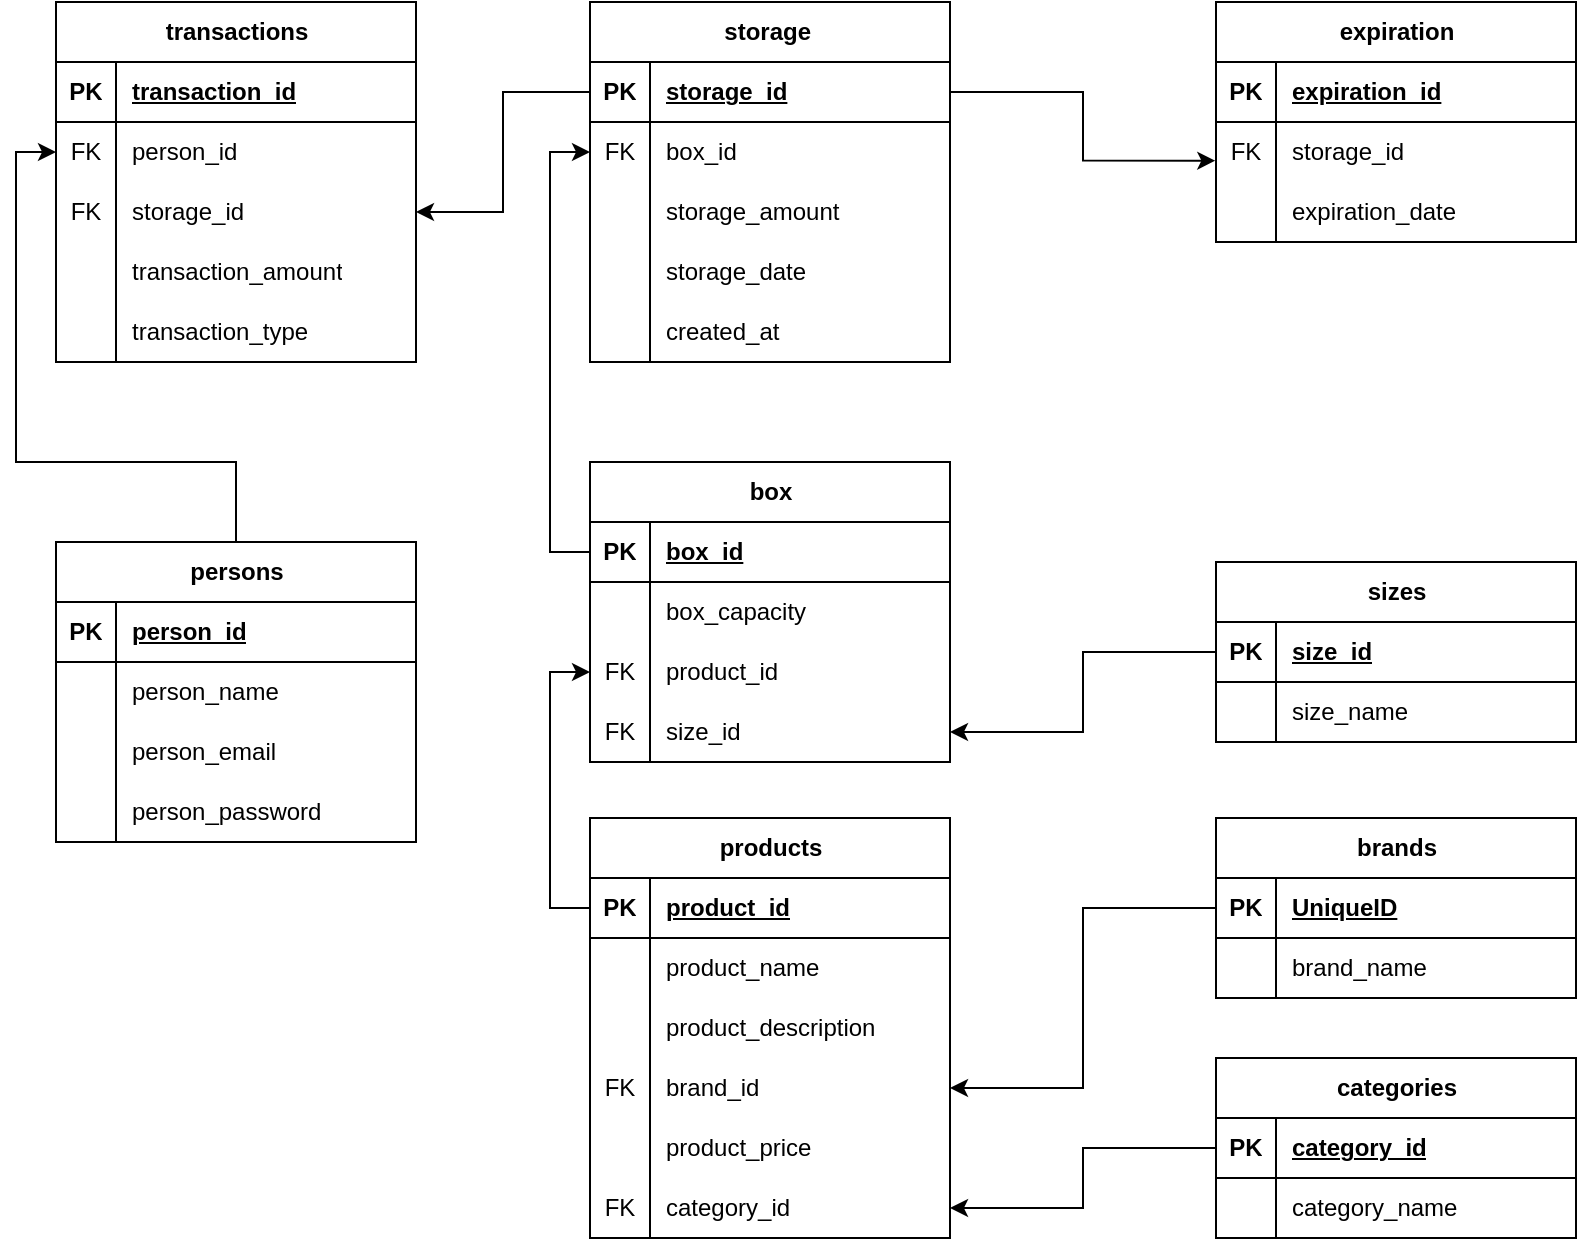<mxfile version="24.0.7" type="github">
  <diagram name="Página-1" id="2RkCh62Hb55HQ8pb5ptm">
    <mxGraphModel dx="1595" dy="574" grid="1" gridSize="10" guides="1" tooltips="1" connect="1" arrows="1" fold="1" page="1" pageScale="1" pageWidth="827" pageHeight="1169" math="0" shadow="0">
      <root>
        <mxCell id="0" />
        <mxCell id="1" parent="0" />
        <mxCell id="_8oEW56uMtpYh1oPq_D1-1" value="products" style="shape=table;startSize=30;container=1;collapsible=1;childLayout=tableLayout;fixedRows=1;rowLines=0;fontStyle=1;align=center;resizeLast=1;html=1;" vertex="1" parent="1">
          <mxGeometry x="647" y="408" width="180" height="210" as="geometry" />
        </mxCell>
        <mxCell id="_8oEW56uMtpYh1oPq_D1-2" value="" style="shape=tableRow;horizontal=0;startSize=0;swimlaneHead=0;swimlaneBody=0;fillColor=none;collapsible=0;dropTarget=0;points=[[0,0.5],[1,0.5]];portConstraint=eastwest;top=0;left=0;right=0;bottom=1;" vertex="1" parent="_8oEW56uMtpYh1oPq_D1-1">
          <mxGeometry y="30" width="180" height="30" as="geometry" />
        </mxCell>
        <mxCell id="_8oEW56uMtpYh1oPq_D1-3" value="PK" style="shape=partialRectangle;connectable=0;fillColor=none;top=0;left=0;bottom=0;right=0;fontStyle=1;overflow=hidden;whiteSpace=wrap;html=1;" vertex="1" parent="_8oEW56uMtpYh1oPq_D1-2">
          <mxGeometry width="30" height="30" as="geometry">
            <mxRectangle width="30" height="30" as="alternateBounds" />
          </mxGeometry>
        </mxCell>
        <mxCell id="_8oEW56uMtpYh1oPq_D1-4" value="product_id" style="shape=partialRectangle;connectable=0;fillColor=none;top=0;left=0;bottom=0;right=0;align=left;spacingLeft=6;fontStyle=5;overflow=hidden;whiteSpace=wrap;html=1;" vertex="1" parent="_8oEW56uMtpYh1oPq_D1-2">
          <mxGeometry x="30" width="150" height="30" as="geometry">
            <mxRectangle width="150" height="30" as="alternateBounds" />
          </mxGeometry>
        </mxCell>
        <mxCell id="_8oEW56uMtpYh1oPq_D1-5" value="" style="shape=tableRow;horizontal=0;startSize=0;swimlaneHead=0;swimlaneBody=0;fillColor=none;collapsible=0;dropTarget=0;points=[[0,0.5],[1,0.5]];portConstraint=eastwest;top=0;left=0;right=0;bottom=0;" vertex="1" parent="_8oEW56uMtpYh1oPq_D1-1">
          <mxGeometry y="60" width="180" height="30" as="geometry" />
        </mxCell>
        <mxCell id="_8oEW56uMtpYh1oPq_D1-6" value="" style="shape=partialRectangle;connectable=0;fillColor=none;top=0;left=0;bottom=0;right=0;editable=1;overflow=hidden;whiteSpace=wrap;html=1;" vertex="1" parent="_8oEW56uMtpYh1oPq_D1-5">
          <mxGeometry width="30" height="30" as="geometry">
            <mxRectangle width="30" height="30" as="alternateBounds" />
          </mxGeometry>
        </mxCell>
        <mxCell id="_8oEW56uMtpYh1oPq_D1-7" value="product_name" style="shape=partialRectangle;connectable=0;fillColor=none;top=0;left=0;bottom=0;right=0;align=left;spacingLeft=6;overflow=hidden;whiteSpace=wrap;html=1;" vertex="1" parent="_8oEW56uMtpYh1oPq_D1-5">
          <mxGeometry x="30" width="150" height="30" as="geometry">
            <mxRectangle width="150" height="30" as="alternateBounds" />
          </mxGeometry>
        </mxCell>
        <mxCell id="_8oEW56uMtpYh1oPq_D1-8" value="" style="shape=tableRow;horizontal=0;startSize=0;swimlaneHead=0;swimlaneBody=0;fillColor=none;collapsible=0;dropTarget=0;points=[[0,0.5],[1,0.5]];portConstraint=eastwest;top=0;left=0;right=0;bottom=0;" vertex="1" parent="_8oEW56uMtpYh1oPq_D1-1">
          <mxGeometry y="90" width="180" height="30" as="geometry" />
        </mxCell>
        <mxCell id="_8oEW56uMtpYh1oPq_D1-9" value="" style="shape=partialRectangle;connectable=0;fillColor=none;top=0;left=0;bottom=0;right=0;editable=1;overflow=hidden;whiteSpace=wrap;html=1;" vertex="1" parent="_8oEW56uMtpYh1oPq_D1-8">
          <mxGeometry width="30" height="30" as="geometry">
            <mxRectangle width="30" height="30" as="alternateBounds" />
          </mxGeometry>
        </mxCell>
        <mxCell id="_8oEW56uMtpYh1oPq_D1-10" value="product_description" style="shape=partialRectangle;connectable=0;fillColor=none;top=0;left=0;bottom=0;right=0;align=left;spacingLeft=6;overflow=hidden;whiteSpace=wrap;html=1;" vertex="1" parent="_8oEW56uMtpYh1oPq_D1-8">
          <mxGeometry x="30" width="150" height="30" as="geometry">
            <mxRectangle width="150" height="30" as="alternateBounds" />
          </mxGeometry>
        </mxCell>
        <mxCell id="_8oEW56uMtpYh1oPq_D1-11" value="" style="shape=tableRow;horizontal=0;startSize=0;swimlaneHead=0;swimlaneBody=0;fillColor=none;collapsible=0;dropTarget=0;points=[[0,0.5],[1,0.5]];portConstraint=eastwest;top=0;left=0;right=0;bottom=0;" vertex="1" parent="_8oEW56uMtpYh1oPq_D1-1">
          <mxGeometry y="120" width="180" height="30" as="geometry" />
        </mxCell>
        <mxCell id="_8oEW56uMtpYh1oPq_D1-12" value="FK" style="shape=partialRectangle;connectable=0;fillColor=none;top=0;left=0;bottom=0;right=0;editable=1;overflow=hidden;whiteSpace=wrap;html=1;" vertex="1" parent="_8oEW56uMtpYh1oPq_D1-11">
          <mxGeometry width="30" height="30" as="geometry">
            <mxRectangle width="30" height="30" as="alternateBounds" />
          </mxGeometry>
        </mxCell>
        <mxCell id="_8oEW56uMtpYh1oPq_D1-13" value="brand_id" style="shape=partialRectangle;connectable=0;fillColor=none;top=0;left=0;bottom=0;right=0;align=left;spacingLeft=6;overflow=hidden;whiteSpace=wrap;html=1;" vertex="1" parent="_8oEW56uMtpYh1oPq_D1-11">
          <mxGeometry x="30" width="150" height="30" as="geometry">
            <mxRectangle width="150" height="30" as="alternateBounds" />
          </mxGeometry>
        </mxCell>
        <mxCell id="_8oEW56uMtpYh1oPq_D1-101" value="" style="shape=tableRow;horizontal=0;startSize=0;swimlaneHead=0;swimlaneBody=0;fillColor=none;collapsible=0;dropTarget=0;points=[[0,0.5],[1,0.5]];portConstraint=eastwest;top=0;left=0;right=0;bottom=0;" vertex="1" parent="_8oEW56uMtpYh1oPq_D1-1">
          <mxGeometry y="150" width="180" height="30" as="geometry" />
        </mxCell>
        <mxCell id="_8oEW56uMtpYh1oPq_D1-102" value="" style="shape=partialRectangle;connectable=0;fillColor=none;top=0;left=0;bottom=0;right=0;editable=1;overflow=hidden;whiteSpace=wrap;html=1;" vertex="1" parent="_8oEW56uMtpYh1oPq_D1-101">
          <mxGeometry width="30" height="30" as="geometry">
            <mxRectangle width="30" height="30" as="alternateBounds" />
          </mxGeometry>
        </mxCell>
        <mxCell id="_8oEW56uMtpYh1oPq_D1-103" value="product_price" style="shape=partialRectangle;connectable=0;fillColor=none;top=0;left=0;bottom=0;right=0;align=left;spacingLeft=6;overflow=hidden;whiteSpace=wrap;html=1;" vertex="1" parent="_8oEW56uMtpYh1oPq_D1-101">
          <mxGeometry x="30" width="150" height="30" as="geometry">
            <mxRectangle width="150" height="30" as="alternateBounds" />
          </mxGeometry>
        </mxCell>
        <mxCell id="_8oEW56uMtpYh1oPq_D1-107" value="" style="shape=tableRow;horizontal=0;startSize=0;swimlaneHead=0;swimlaneBody=0;fillColor=none;collapsible=0;dropTarget=0;points=[[0,0.5],[1,0.5]];portConstraint=eastwest;top=0;left=0;right=0;bottom=0;" vertex="1" parent="_8oEW56uMtpYh1oPq_D1-1">
          <mxGeometry y="180" width="180" height="30" as="geometry" />
        </mxCell>
        <mxCell id="_8oEW56uMtpYh1oPq_D1-108" value="FK" style="shape=partialRectangle;connectable=0;fillColor=none;top=0;left=0;bottom=0;right=0;editable=1;overflow=hidden;whiteSpace=wrap;html=1;" vertex="1" parent="_8oEW56uMtpYh1oPq_D1-107">
          <mxGeometry width="30" height="30" as="geometry">
            <mxRectangle width="30" height="30" as="alternateBounds" />
          </mxGeometry>
        </mxCell>
        <mxCell id="_8oEW56uMtpYh1oPq_D1-109" value="category_id" style="shape=partialRectangle;connectable=0;fillColor=none;top=0;left=0;bottom=0;right=0;align=left;spacingLeft=6;overflow=hidden;whiteSpace=wrap;html=1;" vertex="1" parent="_8oEW56uMtpYh1oPq_D1-107">
          <mxGeometry x="30" width="150" height="30" as="geometry">
            <mxRectangle width="150" height="30" as="alternateBounds" />
          </mxGeometry>
        </mxCell>
        <mxCell id="_8oEW56uMtpYh1oPq_D1-14" value="storage&amp;nbsp;" style="shape=table;startSize=30;container=1;collapsible=1;childLayout=tableLayout;fixedRows=1;rowLines=0;fontStyle=1;align=center;resizeLast=1;html=1;" vertex="1" parent="1">
          <mxGeometry x="647" width="180" height="180" as="geometry" />
        </mxCell>
        <mxCell id="_8oEW56uMtpYh1oPq_D1-15" value="" style="shape=tableRow;horizontal=0;startSize=0;swimlaneHead=0;swimlaneBody=0;fillColor=none;collapsible=0;dropTarget=0;points=[[0,0.5],[1,0.5]];portConstraint=eastwest;top=0;left=0;right=0;bottom=1;" vertex="1" parent="_8oEW56uMtpYh1oPq_D1-14">
          <mxGeometry y="30" width="180" height="30" as="geometry" />
        </mxCell>
        <mxCell id="_8oEW56uMtpYh1oPq_D1-16" value="PK" style="shape=partialRectangle;connectable=0;fillColor=none;top=0;left=0;bottom=0;right=0;fontStyle=1;overflow=hidden;whiteSpace=wrap;html=1;" vertex="1" parent="_8oEW56uMtpYh1oPq_D1-15">
          <mxGeometry width="30" height="30" as="geometry">
            <mxRectangle width="30" height="30" as="alternateBounds" />
          </mxGeometry>
        </mxCell>
        <mxCell id="_8oEW56uMtpYh1oPq_D1-17" value="storage_id" style="shape=partialRectangle;connectable=0;fillColor=none;top=0;left=0;bottom=0;right=0;align=left;spacingLeft=6;fontStyle=5;overflow=hidden;whiteSpace=wrap;html=1;" vertex="1" parent="_8oEW56uMtpYh1oPq_D1-15">
          <mxGeometry x="30" width="150" height="30" as="geometry">
            <mxRectangle width="150" height="30" as="alternateBounds" />
          </mxGeometry>
        </mxCell>
        <mxCell id="_8oEW56uMtpYh1oPq_D1-18" value="" style="shape=tableRow;horizontal=0;startSize=0;swimlaneHead=0;swimlaneBody=0;fillColor=none;collapsible=0;dropTarget=0;points=[[0,0.5],[1,0.5]];portConstraint=eastwest;top=0;left=0;right=0;bottom=0;" vertex="1" parent="_8oEW56uMtpYh1oPq_D1-14">
          <mxGeometry y="60" width="180" height="30" as="geometry" />
        </mxCell>
        <mxCell id="_8oEW56uMtpYh1oPq_D1-19" value="FK" style="shape=partialRectangle;connectable=0;fillColor=none;top=0;left=0;bottom=0;right=0;editable=1;overflow=hidden;whiteSpace=wrap;html=1;" vertex="1" parent="_8oEW56uMtpYh1oPq_D1-18">
          <mxGeometry width="30" height="30" as="geometry">
            <mxRectangle width="30" height="30" as="alternateBounds" />
          </mxGeometry>
        </mxCell>
        <mxCell id="_8oEW56uMtpYh1oPq_D1-20" value="box_id" style="shape=partialRectangle;connectable=0;fillColor=none;top=0;left=0;bottom=0;right=0;align=left;spacingLeft=6;overflow=hidden;whiteSpace=wrap;html=1;" vertex="1" parent="_8oEW56uMtpYh1oPq_D1-18">
          <mxGeometry x="30" width="150" height="30" as="geometry">
            <mxRectangle width="150" height="30" as="alternateBounds" />
          </mxGeometry>
        </mxCell>
        <mxCell id="_8oEW56uMtpYh1oPq_D1-21" value="" style="shape=tableRow;horizontal=0;startSize=0;swimlaneHead=0;swimlaneBody=0;fillColor=none;collapsible=0;dropTarget=0;points=[[0,0.5],[1,0.5]];portConstraint=eastwest;top=0;left=0;right=0;bottom=0;" vertex="1" parent="_8oEW56uMtpYh1oPq_D1-14">
          <mxGeometry y="90" width="180" height="30" as="geometry" />
        </mxCell>
        <mxCell id="_8oEW56uMtpYh1oPq_D1-22" value="" style="shape=partialRectangle;connectable=0;fillColor=none;top=0;left=0;bottom=0;right=0;editable=1;overflow=hidden;whiteSpace=wrap;html=1;" vertex="1" parent="_8oEW56uMtpYh1oPq_D1-21">
          <mxGeometry width="30" height="30" as="geometry">
            <mxRectangle width="30" height="30" as="alternateBounds" />
          </mxGeometry>
        </mxCell>
        <mxCell id="_8oEW56uMtpYh1oPq_D1-23" value="storage_amount" style="shape=partialRectangle;connectable=0;fillColor=none;top=0;left=0;bottom=0;right=0;align=left;spacingLeft=6;overflow=hidden;whiteSpace=wrap;html=1;" vertex="1" parent="_8oEW56uMtpYh1oPq_D1-21">
          <mxGeometry x="30" width="150" height="30" as="geometry">
            <mxRectangle width="150" height="30" as="alternateBounds" />
          </mxGeometry>
        </mxCell>
        <mxCell id="_8oEW56uMtpYh1oPq_D1-164" value="" style="shape=tableRow;horizontal=0;startSize=0;swimlaneHead=0;swimlaneBody=0;fillColor=none;collapsible=0;dropTarget=0;points=[[0,0.5],[1,0.5]];portConstraint=eastwest;top=0;left=0;right=0;bottom=0;" vertex="1" parent="_8oEW56uMtpYh1oPq_D1-14">
          <mxGeometry y="120" width="180" height="30" as="geometry" />
        </mxCell>
        <mxCell id="_8oEW56uMtpYh1oPq_D1-165" value="" style="shape=partialRectangle;connectable=0;fillColor=none;top=0;left=0;bottom=0;right=0;editable=1;overflow=hidden;whiteSpace=wrap;html=1;" vertex="1" parent="_8oEW56uMtpYh1oPq_D1-164">
          <mxGeometry width="30" height="30" as="geometry">
            <mxRectangle width="30" height="30" as="alternateBounds" />
          </mxGeometry>
        </mxCell>
        <mxCell id="_8oEW56uMtpYh1oPq_D1-166" value="storage_date" style="shape=partialRectangle;connectable=0;fillColor=none;top=0;left=0;bottom=0;right=0;align=left;spacingLeft=6;overflow=hidden;whiteSpace=wrap;html=1;" vertex="1" parent="_8oEW56uMtpYh1oPq_D1-164">
          <mxGeometry x="30" width="150" height="30" as="geometry">
            <mxRectangle width="150" height="30" as="alternateBounds" />
          </mxGeometry>
        </mxCell>
        <mxCell id="_8oEW56uMtpYh1oPq_D1-167" value="" style="shape=tableRow;horizontal=0;startSize=0;swimlaneHead=0;swimlaneBody=0;fillColor=none;collapsible=0;dropTarget=0;points=[[0,0.5],[1,0.5]];portConstraint=eastwest;top=0;left=0;right=0;bottom=0;" vertex="1" parent="_8oEW56uMtpYh1oPq_D1-14">
          <mxGeometry y="150" width="180" height="30" as="geometry" />
        </mxCell>
        <mxCell id="_8oEW56uMtpYh1oPq_D1-168" value="" style="shape=partialRectangle;connectable=0;fillColor=none;top=0;left=0;bottom=0;right=0;editable=1;overflow=hidden;whiteSpace=wrap;html=1;" vertex="1" parent="_8oEW56uMtpYh1oPq_D1-167">
          <mxGeometry width="30" height="30" as="geometry">
            <mxRectangle width="30" height="30" as="alternateBounds" />
          </mxGeometry>
        </mxCell>
        <mxCell id="_8oEW56uMtpYh1oPq_D1-169" value="created_at" style="shape=partialRectangle;connectable=0;fillColor=none;top=0;left=0;bottom=0;right=0;align=left;spacingLeft=6;overflow=hidden;whiteSpace=wrap;html=1;" vertex="1" parent="_8oEW56uMtpYh1oPq_D1-167">
          <mxGeometry x="30" width="150" height="30" as="geometry">
            <mxRectangle width="150" height="30" as="alternateBounds" />
          </mxGeometry>
        </mxCell>
        <mxCell id="_8oEW56uMtpYh1oPq_D1-41" value="transactions" style="shape=table;startSize=30;container=1;collapsible=1;childLayout=tableLayout;fixedRows=1;rowLines=0;fontStyle=1;align=center;resizeLast=1;html=1;" vertex="1" parent="1">
          <mxGeometry x="380" width="180" height="180" as="geometry" />
        </mxCell>
        <mxCell id="_8oEW56uMtpYh1oPq_D1-42" value="" style="shape=tableRow;horizontal=0;startSize=0;swimlaneHead=0;swimlaneBody=0;fillColor=none;collapsible=0;dropTarget=0;points=[[0,0.5],[1,0.5]];portConstraint=eastwest;top=0;left=0;right=0;bottom=1;" vertex="1" parent="_8oEW56uMtpYh1oPq_D1-41">
          <mxGeometry y="30" width="180" height="30" as="geometry" />
        </mxCell>
        <mxCell id="_8oEW56uMtpYh1oPq_D1-43" value="PK" style="shape=partialRectangle;connectable=0;fillColor=none;top=0;left=0;bottom=0;right=0;fontStyle=1;overflow=hidden;whiteSpace=wrap;html=1;" vertex="1" parent="_8oEW56uMtpYh1oPq_D1-42">
          <mxGeometry width="30" height="30" as="geometry">
            <mxRectangle width="30" height="30" as="alternateBounds" />
          </mxGeometry>
        </mxCell>
        <mxCell id="_8oEW56uMtpYh1oPq_D1-44" value="transaction_id" style="shape=partialRectangle;connectable=0;fillColor=none;top=0;left=0;bottom=0;right=0;align=left;spacingLeft=6;fontStyle=5;overflow=hidden;whiteSpace=wrap;html=1;" vertex="1" parent="_8oEW56uMtpYh1oPq_D1-42">
          <mxGeometry x="30" width="150" height="30" as="geometry">
            <mxRectangle width="150" height="30" as="alternateBounds" />
          </mxGeometry>
        </mxCell>
        <mxCell id="_8oEW56uMtpYh1oPq_D1-45" value="" style="shape=tableRow;horizontal=0;startSize=0;swimlaneHead=0;swimlaneBody=0;fillColor=none;collapsible=0;dropTarget=0;points=[[0,0.5],[1,0.5]];portConstraint=eastwest;top=0;left=0;right=0;bottom=0;" vertex="1" parent="_8oEW56uMtpYh1oPq_D1-41">
          <mxGeometry y="60" width="180" height="30" as="geometry" />
        </mxCell>
        <mxCell id="_8oEW56uMtpYh1oPq_D1-46" value="FK" style="shape=partialRectangle;connectable=0;fillColor=none;top=0;left=0;bottom=0;right=0;editable=1;overflow=hidden;whiteSpace=wrap;html=1;" vertex="1" parent="_8oEW56uMtpYh1oPq_D1-45">
          <mxGeometry width="30" height="30" as="geometry">
            <mxRectangle width="30" height="30" as="alternateBounds" />
          </mxGeometry>
        </mxCell>
        <mxCell id="_8oEW56uMtpYh1oPq_D1-47" value="person_id" style="shape=partialRectangle;connectable=0;fillColor=none;top=0;left=0;bottom=0;right=0;align=left;spacingLeft=6;overflow=hidden;whiteSpace=wrap;html=1;" vertex="1" parent="_8oEW56uMtpYh1oPq_D1-45">
          <mxGeometry x="30" width="150" height="30" as="geometry">
            <mxRectangle width="150" height="30" as="alternateBounds" />
          </mxGeometry>
        </mxCell>
        <mxCell id="_8oEW56uMtpYh1oPq_D1-48" value="" style="shape=tableRow;horizontal=0;startSize=0;swimlaneHead=0;swimlaneBody=0;fillColor=none;collapsible=0;dropTarget=0;points=[[0,0.5],[1,0.5]];portConstraint=eastwest;top=0;left=0;right=0;bottom=0;" vertex="1" parent="_8oEW56uMtpYh1oPq_D1-41">
          <mxGeometry y="90" width="180" height="30" as="geometry" />
        </mxCell>
        <mxCell id="_8oEW56uMtpYh1oPq_D1-49" value="FK" style="shape=partialRectangle;connectable=0;fillColor=none;top=0;left=0;bottom=0;right=0;editable=1;overflow=hidden;whiteSpace=wrap;html=1;" vertex="1" parent="_8oEW56uMtpYh1oPq_D1-48">
          <mxGeometry width="30" height="30" as="geometry">
            <mxRectangle width="30" height="30" as="alternateBounds" />
          </mxGeometry>
        </mxCell>
        <mxCell id="_8oEW56uMtpYh1oPq_D1-50" value="storage_id" style="shape=partialRectangle;connectable=0;fillColor=none;top=0;left=0;bottom=0;right=0;align=left;spacingLeft=6;overflow=hidden;whiteSpace=wrap;html=1;" vertex="1" parent="_8oEW56uMtpYh1oPq_D1-48">
          <mxGeometry x="30" width="150" height="30" as="geometry">
            <mxRectangle width="150" height="30" as="alternateBounds" />
          </mxGeometry>
        </mxCell>
        <mxCell id="_8oEW56uMtpYh1oPq_D1-158" value="" style="shape=tableRow;horizontal=0;startSize=0;swimlaneHead=0;swimlaneBody=0;fillColor=none;collapsible=0;dropTarget=0;points=[[0,0.5],[1,0.5]];portConstraint=eastwest;top=0;left=0;right=0;bottom=0;" vertex="1" parent="_8oEW56uMtpYh1oPq_D1-41">
          <mxGeometry y="120" width="180" height="30" as="geometry" />
        </mxCell>
        <mxCell id="_8oEW56uMtpYh1oPq_D1-159" value="" style="shape=partialRectangle;connectable=0;fillColor=none;top=0;left=0;bottom=0;right=0;editable=1;overflow=hidden;whiteSpace=wrap;html=1;" vertex="1" parent="_8oEW56uMtpYh1oPq_D1-158">
          <mxGeometry width="30" height="30" as="geometry">
            <mxRectangle width="30" height="30" as="alternateBounds" />
          </mxGeometry>
        </mxCell>
        <mxCell id="_8oEW56uMtpYh1oPq_D1-160" value="transaction_amount" style="shape=partialRectangle;connectable=0;fillColor=none;top=0;left=0;bottom=0;right=0;align=left;spacingLeft=6;overflow=hidden;whiteSpace=wrap;html=1;" vertex="1" parent="_8oEW56uMtpYh1oPq_D1-158">
          <mxGeometry x="30" width="150" height="30" as="geometry">
            <mxRectangle width="150" height="30" as="alternateBounds" />
          </mxGeometry>
        </mxCell>
        <mxCell id="_8oEW56uMtpYh1oPq_D1-161" value="" style="shape=tableRow;horizontal=0;startSize=0;swimlaneHead=0;swimlaneBody=0;fillColor=none;collapsible=0;dropTarget=0;points=[[0,0.5],[1,0.5]];portConstraint=eastwest;top=0;left=0;right=0;bottom=0;" vertex="1" parent="_8oEW56uMtpYh1oPq_D1-41">
          <mxGeometry y="150" width="180" height="30" as="geometry" />
        </mxCell>
        <mxCell id="_8oEW56uMtpYh1oPq_D1-162" value="" style="shape=partialRectangle;connectable=0;fillColor=none;top=0;left=0;bottom=0;right=0;editable=1;overflow=hidden;whiteSpace=wrap;html=1;" vertex="1" parent="_8oEW56uMtpYh1oPq_D1-161">
          <mxGeometry width="30" height="30" as="geometry">
            <mxRectangle width="30" height="30" as="alternateBounds" />
          </mxGeometry>
        </mxCell>
        <mxCell id="_8oEW56uMtpYh1oPq_D1-163" value="transaction_type" style="shape=partialRectangle;connectable=0;fillColor=none;top=0;left=0;bottom=0;right=0;align=left;spacingLeft=6;overflow=hidden;whiteSpace=wrap;html=1;" vertex="1" parent="_8oEW56uMtpYh1oPq_D1-161">
          <mxGeometry x="30" width="150" height="30" as="geometry">
            <mxRectangle width="150" height="30" as="alternateBounds" />
          </mxGeometry>
        </mxCell>
        <mxCell id="_8oEW56uMtpYh1oPq_D1-68" style="edgeStyle=orthogonalEdgeStyle;rounded=0;orthogonalLoop=1;jettySize=auto;html=1;entryX=0;entryY=0.5;entryDx=0;entryDy=0;" edge="1" parent="1" source="_8oEW56uMtpYh1oPq_D1-55" target="_8oEW56uMtpYh1oPq_D1-45">
          <mxGeometry relative="1" as="geometry">
            <Array as="points">
              <mxPoint x="470" y="230" />
              <mxPoint x="360" y="230" />
              <mxPoint x="360" y="75" />
            </Array>
          </mxGeometry>
        </mxCell>
        <mxCell id="_8oEW56uMtpYh1oPq_D1-55" value="persons" style="shape=table;startSize=30;container=1;collapsible=1;childLayout=tableLayout;fixedRows=1;rowLines=0;fontStyle=1;align=center;resizeLast=1;html=1;" vertex="1" parent="1">
          <mxGeometry x="380" y="270" width="180" height="150" as="geometry" />
        </mxCell>
        <mxCell id="_8oEW56uMtpYh1oPq_D1-56" value="" style="shape=tableRow;horizontal=0;startSize=0;swimlaneHead=0;swimlaneBody=0;fillColor=none;collapsible=0;dropTarget=0;points=[[0,0.5],[1,0.5]];portConstraint=eastwest;top=0;left=0;right=0;bottom=1;" vertex="1" parent="_8oEW56uMtpYh1oPq_D1-55">
          <mxGeometry y="30" width="180" height="30" as="geometry" />
        </mxCell>
        <mxCell id="_8oEW56uMtpYh1oPq_D1-57" value="PK" style="shape=partialRectangle;connectable=0;fillColor=none;top=0;left=0;bottom=0;right=0;fontStyle=1;overflow=hidden;whiteSpace=wrap;html=1;" vertex="1" parent="_8oEW56uMtpYh1oPq_D1-56">
          <mxGeometry width="30" height="30" as="geometry">
            <mxRectangle width="30" height="30" as="alternateBounds" />
          </mxGeometry>
        </mxCell>
        <mxCell id="_8oEW56uMtpYh1oPq_D1-58" value="person_id" style="shape=partialRectangle;connectable=0;fillColor=none;top=0;left=0;bottom=0;right=0;align=left;spacingLeft=6;fontStyle=5;overflow=hidden;whiteSpace=wrap;html=1;" vertex="1" parent="_8oEW56uMtpYh1oPq_D1-56">
          <mxGeometry x="30" width="150" height="30" as="geometry">
            <mxRectangle width="150" height="30" as="alternateBounds" />
          </mxGeometry>
        </mxCell>
        <mxCell id="_8oEW56uMtpYh1oPq_D1-59" value="" style="shape=tableRow;horizontal=0;startSize=0;swimlaneHead=0;swimlaneBody=0;fillColor=none;collapsible=0;dropTarget=0;points=[[0,0.5],[1,0.5]];portConstraint=eastwest;top=0;left=0;right=0;bottom=0;" vertex="1" parent="_8oEW56uMtpYh1oPq_D1-55">
          <mxGeometry y="60" width="180" height="30" as="geometry" />
        </mxCell>
        <mxCell id="_8oEW56uMtpYh1oPq_D1-60" value="" style="shape=partialRectangle;connectable=0;fillColor=none;top=0;left=0;bottom=0;right=0;editable=1;overflow=hidden;whiteSpace=wrap;html=1;" vertex="1" parent="_8oEW56uMtpYh1oPq_D1-59">
          <mxGeometry width="30" height="30" as="geometry">
            <mxRectangle width="30" height="30" as="alternateBounds" />
          </mxGeometry>
        </mxCell>
        <mxCell id="_8oEW56uMtpYh1oPq_D1-61" value="person_name" style="shape=partialRectangle;connectable=0;fillColor=none;top=0;left=0;bottom=0;right=0;align=left;spacingLeft=6;overflow=hidden;whiteSpace=wrap;html=1;" vertex="1" parent="_8oEW56uMtpYh1oPq_D1-59">
          <mxGeometry x="30" width="150" height="30" as="geometry">
            <mxRectangle width="150" height="30" as="alternateBounds" />
          </mxGeometry>
        </mxCell>
        <mxCell id="_8oEW56uMtpYh1oPq_D1-62" value="" style="shape=tableRow;horizontal=0;startSize=0;swimlaneHead=0;swimlaneBody=0;fillColor=none;collapsible=0;dropTarget=0;points=[[0,0.5],[1,0.5]];portConstraint=eastwest;top=0;left=0;right=0;bottom=0;" vertex="1" parent="_8oEW56uMtpYh1oPq_D1-55">
          <mxGeometry y="90" width="180" height="30" as="geometry" />
        </mxCell>
        <mxCell id="_8oEW56uMtpYh1oPq_D1-63" value="" style="shape=partialRectangle;connectable=0;fillColor=none;top=0;left=0;bottom=0;right=0;editable=1;overflow=hidden;whiteSpace=wrap;html=1;" vertex="1" parent="_8oEW56uMtpYh1oPq_D1-62">
          <mxGeometry width="30" height="30" as="geometry">
            <mxRectangle width="30" height="30" as="alternateBounds" />
          </mxGeometry>
        </mxCell>
        <mxCell id="_8oEW56uMtpYh1oPq_D1-64" value="person_email" style="shape=partialRectangle;connectable=0;fillColor=none;top=0;left=0;bottom=0;right=0;align=left;spacingLeft=6;overflow=hidden;whiteSpace=wrap;html=1;" vertex="1" parent="_8oEW56uMtpYh1oPq_D1-62">
          <mxGeometry x="30" width="150" height="30" as="geometry">
            <mxRectangle width="150" height="30" as="alternateBounds" />
          </mxGeometry>
        </mxCell>
        <mxCell id="_8oEW56uMtpYh1oPq_D1-65" value="" style="shape=tableRow;horizontal=0;startSize=0;swimlaneHead=0;swimlaneBody=0;fillColor=none;collapsible=0;dropTarget=0;points=[[0,0.5],[1,0.5]];portConstraint=eastwest;top=0;left=0;right=0;bottom=0;" vertex="1" parent="_8oEW56uMtpYh1oPq_D1-55">
          <mxGeometry y="120" width="180" height="30" as="geometry" />
        </mxCell>
        <mxCell id="_8oEW56uMtpYh1oPq_D1-66" value="" style="shape=partialRectangle;connectable=0;fillColor=none;top=0;left=0;bottom=0;right=0;editable=1;overflow=hidden;whiteSpace=wrap;html=1;" vertex="1" parent="_8oEW56uMtpYh1oPq_D1-65">
          <mxGeometry width="30" height="30" as="geometry">
            <mxRectangle width="30" height="30" as="alternateBounds" />
          </mxGeometry>
        </mxCell>
        <mxCell id="_8oEW56uMtpYh1oPq_D1-67" value="person_password" style="shape=partialRectangle;connectable=0;fillColor=none;top=0;left=0;bottom=0;right=0;align=left;spacingLeft=6;overflow=hidden;whiteSpace=wrap;html=1;" vertex="1" parent="_8oEW56uMtpYh1oPq_D1-65">
          <mxGeometry x="30" width="150" height="30" as="geometry">
            <mxRectangle width="150" height="30" as="alternateBounds" />
          </mxGeometry>
        </mxCell>
        <mxCell id="_8oEW56uMtpYh1oPq_D1-71" style="edgeStyle=orthogonalEdgeStyle;rounded=0;orthogonalLoop=1;jettySize=auto;html=1;" edge="1" parent="1" source="_8oEW56uMtpYh1oPq_D1-15" target="_8oEW56uMtpYh1oPq_D1-48">
          <mxGeometry relative="1" as="geometry" />
        </mxCell>
        <mxCell id="_8oEW56uMtpYh1oPq_D1-87" value="brands" style="shape=table;startSize=30;container=1;collapsible=1;childLayout=tableLayout;fixedRows=1;rowLines=0;fontStyle=1;align=center;resizeLast=1;html=1;" vertex="1" parent="1">
          <mxGeometry x="960" y="408" width="180" height="90" as="geometry" />
        </mxCell>
        <mxCell id="_8oEW56uMtpYh1oPq_D1-88" value="" style="shape=tableRow;horizontal=0;startSize=0;swimlaneHead=0;swimlaneBody=0;fillColor=none;collapsible=0;dropTarget=0;points=[[0,0.5],[1,0.5]];portConstraint=eastwest;top=0;left=0;right=0;bottom=1;" vertex="1" parent="_8oEW56uMtpYh1oPq_D1-87">
          <mxGeometry y="30" width="180" height="30" as="geometry" />
        </mxCell>
        <mxCell id="_8oEW56uMtpYh1oPq_D1-89" value="PK" style="shape=partialRectangle;connectable=0;fillColor=none;top=0;left=0;bottom=0;right=0;fontStyle=1;overflow=hidden;whiteSpace=wrap;html=1;" vertex="1" parent="_8oEW56uMtpYh1oPq_D1-88">
          <mxGeometry width="30" height="30" as="geometry">
            <mxRectangle width="30" height="30" as="alternateBounds" />
          </mxGeometry>
        </mxCell>
        <mxCell id="_8oEW56uMtpYh1oPq_D1-90" value="UniqueID" style="shape=partialRectangle;connectable=0;fillColor=none;top=0;left=0;bottom=0;right=0;align=left;spacingLeft=6;fontStyle=5;overflow=hidden;whiteSpace=wrap;html=1;" vertex="1" parent="_8oEW56uMtpYh1oPq_D1-88">
          <mxGeometry x="30" width="150" height="30" as="geometry">
            <mxRectangle width="150" height="30" as="alternateBounds" />
          </mxGeometry>
        </mxCell>
        <mxCell id="_8oEW56uMtpYh1oPq_D1-91" value="" style="shape=tableRow;horizontal=0;startSize=0;swimlaneHead=0;swimlaneBody=0;fillColor=none;collapsible=0;dropTarget=0;points=[[0,0.5],[1,0.5]];portConstraint=eastwest;top=0;left=0;right=0;bottom=0;" vertex="1" parent="_8oEW56uMtpYh1oPq_D1-87">
          <mxGeometry y="60" width="180" height="30" as="geometry" />
        </mxCell>
        <mxCell id="_8oEW56uMtpYh1oPq_D1-92" value="" style="shape=partialRectangle;connectable=0;fillColor=none;top=0;left=0;bottom=0;right=0;editable=1;overflow=hidden;whiteSpace=wrap;html=1;" vertex="1" parent="_8oEW56uMtpYh1oPq_D1-91">
          <mxGeometry width="30" height="30" as="geometry">
            <mxRectangle width="30" height="30" as="alternateBounds" />
          </mxGeometry>
        </mxCell>
        <mxCell id="_8oEW56uMtpYh1oPq_D1-93" value="brand_name" style="shape=partialRectangle;connectable=0;fillColor=none;top=0;left=0;bottom=0;right=0;align=left;spacingLeft=6;overflow=hidden;whiteSpace=wrap;html=1;" vertex="1" parent="_8oEW56uMtpYh1oPq_D1-91">
          <mxGeometry x="30" width="150" height="30" as="geometry">
            <mxRectangle width="150" height="30" as="alternateBounds" />
          </mxGeometry>
        </mxCell>
        <mxCell id="_8oEW56uMtpYh1oPq_D1-100" style="edgeStyle=orthogonalEdgeStyle;rounded=0;orthogonalLoop=1;jettySize=auto;html=1;" edge="1" parent="1" source="_8oEW56uMtpYh1oPq_D1-88" target="_8oEW56uMtpYh1oPq_D1-11">
          <mxGeometry relative="1" as="geometry" />
        </mxCell>
        <mxCell id="_8oEW56uMtpYh1oPq_D1-110" value="categories" style="shape=table;startSize=30;container=1;collapsible=1;childLayout=tableLayout;fixedRows=1;rowLines=0;fontStyle=1;align=center;resizeLast=1;html=1;" vertex="1" parent="1">
          <mxGeometry x="960" y="528" width="180" height="90" as="geometry" />
        </mxCell>
        <mxCell id="_8oEW56uMtpYh1oPq_D1-111" value="" style="shape=tableRow;horizontal=0;startSize=0;swimlaneHead=0;swimlaneBody=0;fillColor=none;collapsible=0;dropTarget=0;points=[[0,0.5],[1,0.5]];portConstraint=eastwest;top=0;left=0;right=0;bottom=1;" vertex="1" parent="_8oEW56uMtpYh1oPq_D1-110">
          <mxGeometry y="30" width="180" height="30" as="geometry" />
        </mxCell>
        <mxCell id="_8oEW56uMtpYh1oPq_D1-112" value="PK" style="shape=partialRectangle;connectable=0;fillColor=none;top=0;left=0;bottom=0;right=0;fontStyle=1;overflow=hidden;whiteSpace=wrap;html=1;" vertex="1" parent="_8oEW56uMtpYh1oPq_D1-111">
          <mxGeometry width="30" height="30" as="geometry">
            <mxRectangle width="30" height="30" as="alternateBounds" />
          </mxGeometry>
        </mxCell>
        <mxCell id="_8oEW56uMtpYh1oPq_D1-113" value="category_id" style="shape=partialRectangle;connectable=0;fillColor=none;top=0;left=0;bottom=0;right=0;align=left;spacingLeft=6;fontStyle=5;overflow=hidden;whiteSpace=wrap;html=1;" vertex="1" parent="_8oEW56uMtpYh1oPq_D1-111">
          <mxGeometry x="30" width="150" height="30" as="geometry">
            <mxRectangle width="150" height="30" as="alternateBounds" />
          </mxGeometry>
        </mxCell>
        <mxCell id="_8oEW56uMtpYh1oPq_D1-114" value="" style="shape=tableRow;horizontal=0;startSize=0;swimlaneHead=0;swimlaneBody=0;fillColor=none;collapsible=0;dropTarget=0;points=[[0,0.5],[1,0.5]];portConstraint=eastwest;top=0;left=0;right=0;bottom=0;" vertex="1" parent="_8oEW56uMtpYh1oPq_D1-110">
          <mxGeometry y="60" width="180" height="30" as="geometry" />
        </mxCell>
        <mxCell id="_8oEW56uMtpYh1oPq_D1-115" value="" style="shape=partialRectangle;connectable=0;fillColor=none;top=0;left=0;bottom=0;right=0;editable=1;overflow=hidden;whiteSpace=wrap;html=1;" vertex="1" parent="_8oEW56uMtpYh1oPq_D1-114">
          <mxGeometry width="30" height="30" as="geometry">
            <mxRectangle width="30" height="30" as="alternateBounds" />
          </mxGeometry>
        </mxCell>
        <mxCell id="_8oEW56uMtpYh1oPq_D1-116" value="category_name" style="shape=partialRectangle;connectable=0;fillColor=none;top=0;left=0;bottom=0;right=0;align=left;spacingLeft=6;overflow=hidden;whiteSpace=wrap;html=1;" vertex="1" parent="_8oEW56uMtpYh1oPq_D1-114">
          <mxGeometry x="30" width="150" height="30" as="geometry">
            <mxRectangle width="150" height="30" as="alternateBounds" />
          </mxGeometry>
        </mxCell>
        <mxCell id="_8oEW56uMtpYh1oPq_D1-123" style="edgeStyle=orthogonalEdgeStyle;rounded=0;orthogonalLoop=1;jettySize=auto;html=1;" edge="1" parent="1" source="_8oEW56uMtpYh1oPq_D1-111" target="_8oEW56uMtpYh1oPq_D1-107">
          <mxGeometry relative="1" as="geometry" />
        </mxCell>
        <mxCell id="_8oEW56uMtpYh1oPq_D1-197" style="edgeStyle=orthogonalEdgeStyle;rounded=0;orthogonalLoop=1;jettySize=auto;html=1;" edge="1" parent="1" source="_8oEW56uMtpYh1oPq_D1-127" target="_8oEW56uMtpYh1oPq_D1-193">
          <mxGeometry relative="1" as="geometry" />
        </mxCell>
        <mxCell id="_8oEW56uMtpYh1oPq_D1-127" value="sizes" style="shape=table;startSize=30;container=1;collapsible=1;childLayout=tableLayout;fixedRows=1;rowLines=0;fontStyle=1;align=center;resizeLast=1;html=1;" vertex="1" parent="1">
          <mxGeometry x="960" y="280" width="180" height="90" as="geometry" />
        </mxCell>
        <mxCell id="_8oEW56uMtpYh1oPq_D1-128" value="" style="shape=tableRow;horizontal=0;startSize=0;swimlaneHead=0;swimlaneBody=0;fillColor=none;collapsible=0;dropTarget=0;points=[[0,0.5],[1,0.5]];portConstraint=eastwest;top=0;left=0;right=0;bottom=1;" vertex="1" parent="_8oEW56uMtpYh1oPq_D1-127">
          <mxGeometry y="30" width="180" height="30" as="geometry" />
        </mxCell>
        <mxCell id="_8oEW56uMtpYh1oPq_D1-129" value="PK" style="shape=partialRectangle;connectable=0;fillColor=none;top=0;left=0;bottom=0;right=0;fontStyle=1;overflow=hidden;whiteSpace=wrap;html=1;" vertex="1" parent="_8oEW56uMtpYh1oPq_D1-128">
          <mxGeometry width="30" height="30" as="geometry">
            <mxRectangle width="30" height="30" as="alternateBounds" />
          </mxGeometry>
        </mxCell>
        <mxCell id="_8oEW56uMtpYh1oPq_D1-130" value="size_id" style="shape=partialRectangle;connectable=0;fillColor=none;top=0;left=0;bottom=0;right=0;align=left;spacingLeft=6;fontStyle=5;overflow=hidden;whiteSpace=wrap;html=1;" vertex="1" parent="_8oEW56uMtpYh1oPq_D1-128">
          <mxGeometry x="30" width="150" height="30" as="geometry">
            <mxRectangle width="150" height="30" as="alternateBounds" />
          </mxGeometry>
        </mxCell>
        <mxCell id="_8oEW56uMtpYh1oPq_D1-131" value="" style="shape=tableRow;horizontal=0;startSize=0;swimlaneHead=0;swimlaneBody=0;fillColor=none;collapsible=0;dropTarget=0;points=[[0,0.5],[1,0.5]];portConstraint=eastwest;top=0;left=0;right=0;bottom=0;" vertex="1" parent="_8oEW56uMtpYh1oPq_D1-127">
          <mxGeometry y="60" width="180" height="30" as="geometry" />
        </mxCell>
        <mxCell id="_8oEW56uMtpYh1oPq_D1-132" value="" style="shape=partialRectangle;connectable=0;fillColor=none;top=0;left=0;bottom=0;right=0;editable=1;overflow=hidden;whiteSpace=wrap;html=1;" vertex="1" parent="_8oEW56uMtpYh1oPq_D1-131">
          <mxGeometry width="30" height="30" as="geometry">
            <mxRectangle width="30" height="30" as="alternateBounds" />
          </mxGeometry>
        </mxCell>
        <mxCell id="_8oEW56uMtpYh1oPq_D1-133" value="size_name" style="shape=partialRectangle;connectable=0;fillColor=none;top=0;left=0;bottom=0;right=0;align=left;spacingLeft=6;overflow=hidden;whiteSpace=wrap;html=1;" vertex="1" parent="_8oEW56uMtpYh1oPq_D1-131">
          <mxGeometry x="30" width="150" height="30" as="geometry">
            <mxRectangle width="150" height="30" as="alternateBounds" />
          </mxGeometry>
        </mxCell>
        <mxCell id="_8oEW56uMtpYh1oPq_D1-144" value="expiration" style="shape=table;startSize=30;container=1;collapsible=1;childLayout=tableLayout;fixedRows=1;rowLines=0;fontStyle=1;align=center;resizeLast=1;html=1;" vertex="1" parent="1">
          <mxGeometry x="960" width="180" height="120" as="geometry" />
        </mxCell>
        <mxCell id="_8oEW56uMtpYh1oPq_D1-145" value="" style="shape=tableRow;horizontal=0;startSize=0;swimlaneHead=0;swimlaneBody=0;fillColor=none;collapsible=0;dropTarget=0;points=[[0,0.5],[1,0.5]];portConstraint=eastwest;top=0;left=0;right=0;bottom=1;" vertex="1" parent="_8oEW56uMtpYh1oPq_D1-144">
          <mxGeometry y="30" width="180" height="30" as="geometry" />
        </mxCell>
        <mxCell id="_8oEW56uMtpYh1oPq_D1-146" value="PK" style="shape=partialRectangle;connectable=0;fillColor=none;top=0;left=0;bottom=0;right=0;fontStyle=1;overflow=hidden;whiteSpace=wrap;html=1;" vertex="1" parent="_8oEW56uMtpYh1oPq_D1-145">
          <mxGeometry width="30" height="30" as="geometry">
            <mxRectangle width="30" height="30" as="alternateBounds" />
          </mxGeometry>
        </mxCell>
        <mxCell id="_8oEW56uMtpYh1oPq_D1-147" value="expiration_id" style="shape=partialRectangle;connectable=0;fillColor=none;top=0;left=0;bottom=0;right=0;align=left;spacingLeft=6;fontStyle=5;overflow=hidden;whiteSpace=wrap;html=1;" vertex="1" parent="_8oEW56uMtpYh1oPq_D1-145">
          <mxGeometry x="30" width="150" height="30" as="geometry">
            <mxRectangle width="150" height="30" as="alternateBounds" />
          </mxGeometry>
        </mxCell>
        <mxCell id="_8oEW56uMtpYh1oPq_D1-148" value="" style="shape=tableRow;horizontal=0;startSize=0;swimlaneHead=0;swimlaneBody=0;fillColor=none;collapsible=0;dropTarget=0;points=[[0,0.5],[1,0.5]];portConstraint=eastwest;top=0;left=0;right=0;bottom=0;" vertex="1" parent="_8oEW56uMtpYh1oPq_D1-144">
          <mxGeometry y="60" width="180" height="30" as="geometry" />
        </mxCell>
        <mxCell id="_8oEW56uMtpYh1oPq_D1-149" value="FK" style="shape=partialRectangle;connectable=0;fillColor=none;top=0;left=0;bottom=0;right=0;editable=1;overflow=hidden;whiteSpace=wrap;html=1;" vertex="1" parent="_8oEW56uMtpYh1oPq_D1-148">
          <mxGeometry width="30" height="30" as="geometry">
            <mxRectangle width="30" height="30" as="alternateBounds" />
          </mxGeometry>
        </mxCell>
        <mxCell id="_8oEW56uMtpYh1oPq_D1-150" value="storage_id" style="shape=partialRectangle;connectable=0;fillColor=none;top=0;left=0;bottom=0;right=0;align=left;spacingLeft=6;overflow=hidden;whiteSpace=wrap;html=1;" vertex="1" parent="_8oEW56uMtpYh1oPq_D1-148">
          <mxGeometry x="30" width="150" height="30" as="geometry">
            <mxRectangle width="150" height="30" as="alternateBounds" />
          </mxGeometry>
        </mxCell>
        <mxCell id="_8oEW56uMtpYh1oPq_D1-151" value="" style="shape=tableRow;horizontal=0;startSize=0;swimlaneHead=0;swimlaneBody=0;fillColor=none;collapsible=0;dropTarget=0;points=[[0,0.5],[1,0.5]];portConstraint=eastwest;top=0;left=0;right=0;bottom=0;" vertex="1" parent="_8oEW56uMtpYh1oPq_D1-144">
          <mxGeometry y="90" width="180" height="30" as="geometry" />
        </mxCell>
        <mxCell id="_8oEW56uMtpYh1oPq_D1-152" value="" style="shape=partialRectangle;connectable=0;fillColor=none;top=0;left=0;bottom=0;right=0;editable=1;overflow=hidden;whiteSpace=wrap;html=1;" vertex="1" parent="_8oEW56uMtpYh1oPq_D1-151">
          <mxGeometry width="30" height="30" as="geometry">
            <mxRectangle width="30" height="30" as="alternateBounds" />
          </mxGeometry>
        </mxCell>
        <mxCell id="_8oEW56uMtpYh1oPq_D1-153" value="expiration_date" style="shape=partialRectangle;connectable=0;fillColor=none;top=0;left=0;bottom=0;right=0;align=left;spacingLeft=6;overflow=hidden;whiteSpace=wrap;html=1;" vertex="1" parent="_8oEW56uMtpYh1oPq_D1-151">
          <mxGeometry x="30" width="150" height="30" as="geometry">
            <mxRectangle width="150" height="30" as="alternateBounds" />
          </mxGeometry>
        </mxCell>
        <mxCell id="_8oEW56uMtpYh1oPq_D1-157" style="edgeStyle=orthogonalEdgeStyle;rounded=0;orthogonalLoop=1;jettySize=auto;html=1;entryX=-0.002;entryY=0.644;entryDx=0;entryDy=0;entryPerimeter=0;" edge="1" parent="1" source="_8oEW56uMtpYh1oPq_D1-15" target="_8oEW56uMtpYh1oPq_D1-148">
          <mxGeometry relative="1" as="geometry" />
        </mxCell>
        <mxCell id="_8oEW56uMtpYh1oPq_D1-183" value="box" style="shape=table;startSize=30;container=1;collapsible=1;childLayout=tableLayout;fixedRows=1;rowLines=0;fontStyle=1;align=center;resizeLast=1;html=1;" vertex="1" parent="1">
          <mxGeometry x="647" y="230" width="180" height="150" as="geometry" />
        </mxCell>
        <mxCell id="_8oEW56uMtpYh1oPq_D1-184" value="" style="shape=tableRow;horizontal=0;startSize=0;swimlaneHead=0;swimlaneBody=0;fillColor=none;collapsible=0;dropTarget=0;points=[[0,0.5],[1,0.5]];portConstraint=eastwest;top=0;left=0;right=0;bottom=1;" vertex="1" parent="_8oEW56uMtpYh1oPq_D1-183">
          <mxGeometry y="30" width="180" height="30" as="geometry" />
        </mxCell>
        <mxCell id="_8oEW56uMtpYh1oPq_D1-185" value="PK" style="shape=partialRectangle;connectable=0;fillColor=none;top=0;left=0;bottom=0;right=0;fontStyle=1;overflow=hidden;whiteSpace=wrap;html=1;" vertex="1" parent="_8oEW56uMtpYh1oPq_D1-184">
          <mxGeometry width="30" height="30" as="geometry">
            <mxRectangle width="30" height="30" as="alternateBounds" />
          </mxGeometry>
        </mxCell>
        <mxCell id="_8oEW56uMtpYh1oPq_D1-186" value="box_id" style="shape=partialRectangle;connectable=0;fillColor=none;top=0;left=0;bottom=0;right=0;align=left;spacingLeft=6;fontStyle=5;overflow=hidden;whiteSpace=wrap;html=1;" vertex="1" parent="_8oEW56uMtpYh1oPq_D1-184">
          <mxGeometry x="30" width="150" height="30" as="geometry">
            <mxRectangle width="150" height="30" as="alternateBounds" />
          </mxGeometry>
        </mxCell>
        <mxCell id="_8oEW56uMtpYh1oPq_D1-187" value="" style="shape=tableRow;horizontal=0;startSize=0;swimlaneHead=0;swimlaneBody=0;fillColor=none;collapsible=0;dropTarget=0;points=[[0,0.5],[1,0.5]];portConstraint=eastwest;top=0;left=0;right=0;bottom=0;" vertex="1" parent="_8oEW56uMtpYh1oPq_D1-183">
          <mxGeometry y="60" width="180" height="30" as="geometry" />
        </mxCell>
        <mxCell id="_8oEW56uMtpYh1oPq_D1-188" value="" style="shape=partialRectangle;connectable=0;fillColor=none;top=0;left=0;bottom=0;right=0;editable=1;overflow=hidden;whiteSpace=wrap;html=1;" vertex="1" parent="_8oEW56uMtpYh1oPq_D1-187">
          <mxGeometry width="30" height="30" as="geometry">
            <mxRectangle width="30" height="30" as="alternateBounds" />
          </mxGeometry>
        </mxCell>
        <mxCell id="_8oEW56uMtpYh1oPq_D1-189" value="&lt;div&gt;box_capacity&lt;/div&gt;" style="shape=partialRectangle;connectable=0;fillColor=none;top=0;left=0;bottom=0;right=0;align=left;spacingLeft=6;overflow=hidden;whiteSpace=wrap;html=1;" vertex="1" parent="_8oEW56uMtpYh1oPq_D1-187">
          <mxGeometry x="30" width="150" height="30" as="geometry">
            <mxRectangle width="150" height="30" as="alternateBounds" />
          </mxGeometry>
        </mxCell>
        <mxCell id="_8oEW56uMtpYh1oPq_D1-190" value="" style="shape=tableRow;horizontal=0;startSize=0;swimlaneHead=0;swimlaneBody=0;fillColor=none;collapsible=0;dropTarget=0;points=[[0,0.5],[1,0.5]];portConstraint=eastwest;top=0;left=0;right=0;bottom=0;" vertex="1" parent="_8oEW56uMtpYh1oPq_D1-183">
          <mxGeometry y="90" width="180" height="30" as="geometry" />
        </mxCell>
        <mxCell id="_8oEW56uMtpYh1oPq_D1-191" value="FK" style="shape=partialRectangle;connectable=0;fillColor=none;top=0;left=0;bottom=0;right=0;editable=1;overflow=hidden;whiteSpace=wrap;html=1;" vertex="1" parent="_8oEW56uMtpYh1oPq_D1-190">
          <mxGeometry width="30" height="30" as="geometry">
            <mxRectangle width="30" height="30" as="alternateBounds" />
          </mxGeometry>
        </mxCell>
        <mxCell id="_8oEW56uMtpYh1oPq_D1-192" value="product_id" style="shape=partialRectangle;connectable=0;fillColor=none;top=0;left=0;bottom=0;right=0;align=left;spacingLeft=6;overflow=hidden;whiteSpace=wrap;html=1;" vertex="1" parent="_8oEW56uMtpYh1oPq_D1-190">
          <mxGeometry x="30" width="150" height="30" as="geometry">
            <mxRectangle width="150" height="30" as="alternateBounds" />
          </mxGeometry>
        </mxCell>
        <mxCell id="_8oEW56uMtpYh1oPq_D1-193" value="" style="shape=tableRow;horizontal=0;startSize=0;swimlaneHead=0;swimlaneBody=0;fillColor=none;collapsible=0;dropTarget=0;points=[[0,0.5],[1,0.5]];portConstraint=eastwest;top=0;left=0;right=0;bottom=0;" vertex="1" parent="_8oEW56uMtpYh1oPq_D1-183">
          <mxGeometry y="120" width="180" height="30" as="geometry" />
        </mxCell>
        <mxCell id="_8oEW56uMtpYh1oPq_D1-194" value="FK" style="shape=partialRectangle;connectable=0;fillColor=none;top=0;left=0;bottom=0;right=0;editable=1;overflow=hidden;whiteSpace=wrap;html=1;" vertex="1" parent="_8oEW56uMtpYh1oPq_D1-193">
          <mxGeometry width="30" height="30" as="geometry">
            <mxRectangle width="30" height="30" as="alternateBounds" />
          </mxGeometry>
        </mxCell>
        <mxCell id="_8oEW56uMtpYh1oPq_D1-195" value="size_id" style="shape=partialRectangle;connectable=0;fillColor=none;top=0;left=0;bottom=0;right=0;align=left;spacingLeft=6;overflow=hidden;whiteSpace=wrap;html=1;" vertex="1" parent="_8oEW56uMtpYh1oPq_D1-193">
          <mxGeometry x="30" width="150" height="30" as="geometry">
            <mxRectangle width="150" height="30" as="alternateBounds" />
          </mxGeometry>
        </mxCell>
        <mxCell id="_8oEW56uMtpYh1oPq_D1-196" style="edgeStyle=orthogonalEdgeStyle;rounded=0;orthogonalLoop=1;jettySize=auto;html=1;entryX=0;entryY=0.5;entryDx=0;entryDy=0;" edge="1" parent="1" source="_8oEW56uMtpYh1oPq_D1-2" target="_8oEW56uMtpYh1oPq_D1-190">
          <mxGeometry relative="1" as="geometry" />
        </mxCell>
        <mxCell id="_8oEW56uMtpYh1oPq_D1-199" style="edgeStyle=orthogonalEdgeStyle;rounded=0;orthogonalLoop=1;jettySize=auto;html=1;entryX=0;entryY=0.5;entryDx=0;entryDy=0;" edge="1" parent="1" source="_8oEW56uMtpYh1oPq_D1-184" target="_8oEW56uMtpYh1oPq_D1-18">
          <mxGeometry relative="1" as="geometry" />
        </mxCell>
      </root>
    </mxGraphModel>
  </diagram>
</mxfile>
